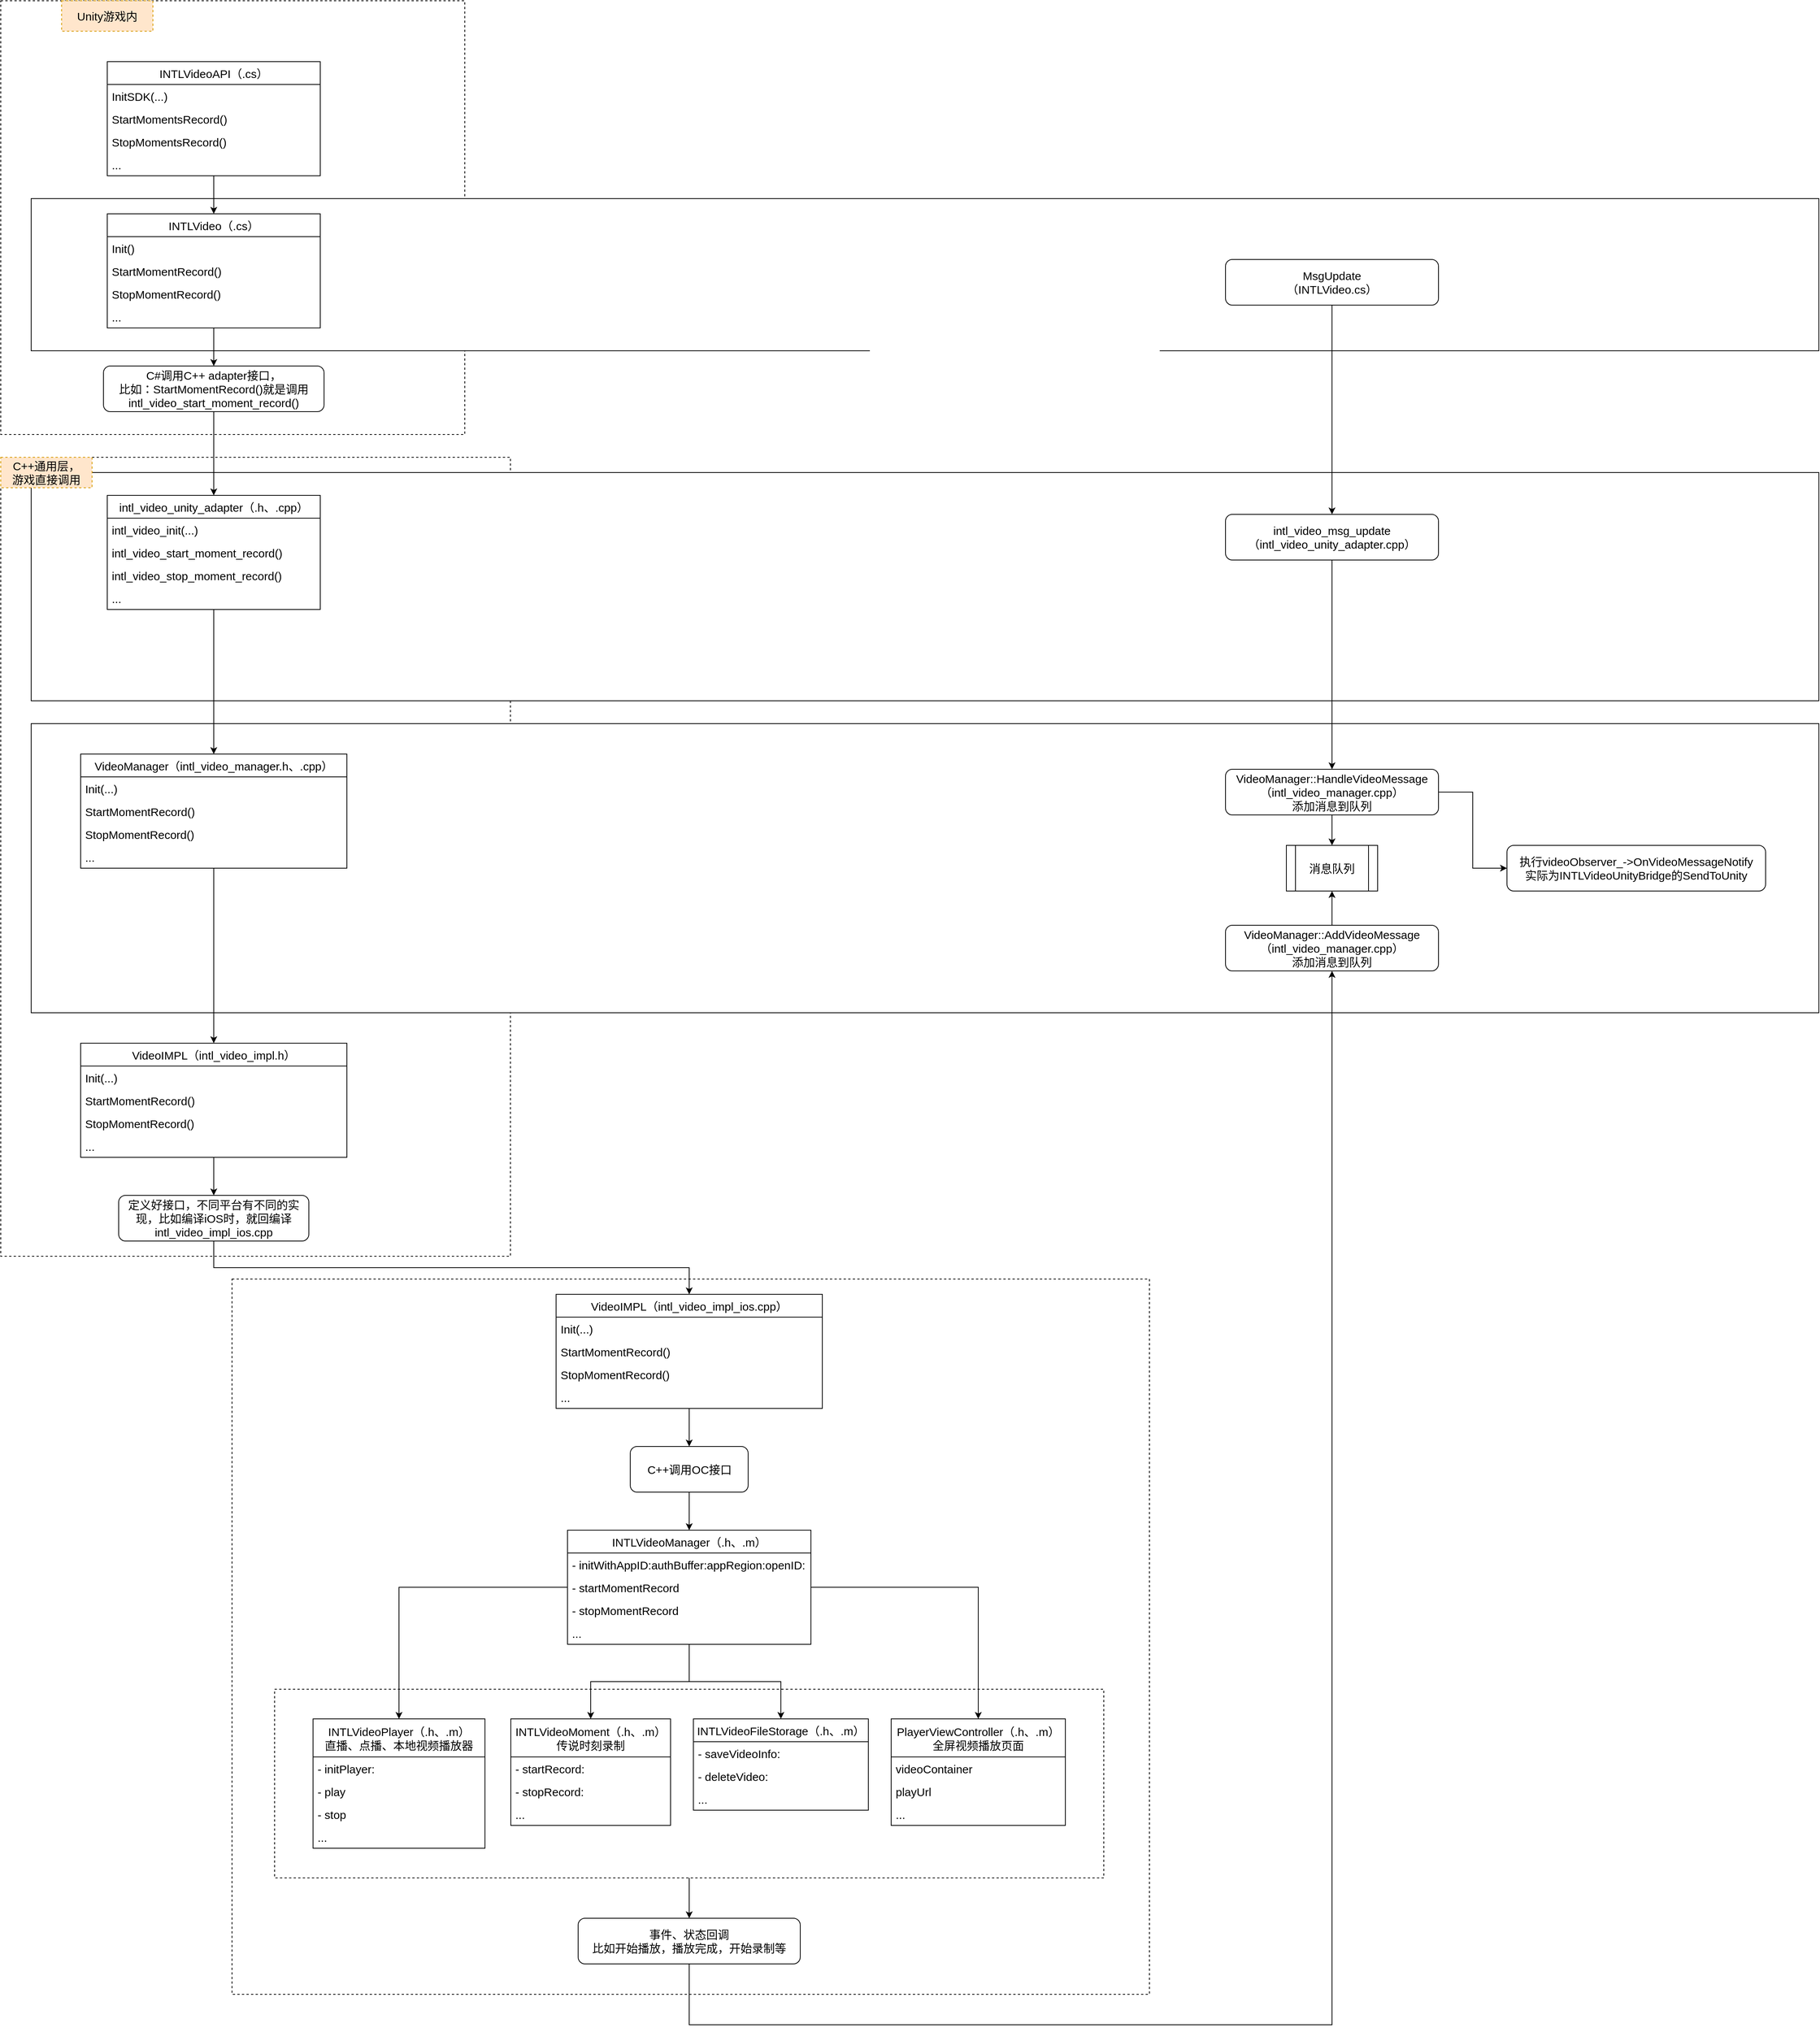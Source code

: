 <mxfile version="16.5.3" type="github">
  <diagram id="pVmP_ZlypJW5fgTROmLy" name="Page-1">
    <mxGraphModel dx="2415" dy="2679" grid="1" gridSize="10" guides="1" tooltips="1" connect="1" arrows="1" fold="1" page="1" pageScale="1" pageWidth="827" pageHeight="1169" math="0" shadow="0">
      <root>
        <mxCell id="0" />
        <mxCell id="1" parent="0" />
        <mxCell id="JUx5jzB8KOMg5DZ55unH-3" value="" style="rounded=0;whiteSpace=wrap;html=1;dashed=1;" vertex="1" parent="1">
          <mxGeometry x="-10" y="-90" width="610" height="570" as="geometry" />
        </mxCell>
        <mxCell id="JUx5jzB8KOMg5DZ55unH-21" value="" style="rounded=0;whiteSpace=wrap;html=1;fontSize=15;" vertex="1" parent="1">
          <mxGeometry x="30" y="170" width="2350" height="200" as="geometry" />
        </mxCell>
        <mxCell id="JUx5jzB8KOMg5DZ55unH-5" value="" style="rounded=0;whiteSpace=wrap;html=1;dashed=1;fontSize=15;" vertex="1" parent="1">
          <mxGeometry x="-10" y="510" width="670" height="1050" as="geometry" />
        </mxCell>
        <mxCell id="JUx5jzB8KOMg5DZ55unH-19" value="" style="rounded=0;whiteSpace=wrap;html=1;fontSize=15;" vertex="1" parent="1">
          <mxGeometry x="30" y="530" width="2350" height="300" as="geometry" />
        </mxCell>
        <mxCell id="JUx5jzB8KOMg5DZ55unH-17" value="" style="rounded=0;whiteSpace=wrap;html=1;fontSize=15;" vertex="1" parent="1">
          <mxGeometry x="30" y="860" width="2350" height="380" as="geometry" />
        </mxCell>
        <mxCell id="JUx5jzB8KOMg5DZ55unH-7" value="" style="rounded=0;whiteSpace=wrap;html=1;dashed=1;fontSize=15;" vertex="1" parent="1">
          <mxGeometry x="294" y="1590" width="1206" height="940" as="geometry" />
        </mxCell>
        <mxCell id="JUx5jzB8KOMg5DZ55unH-2" style="edgeStyle=orthogonalEdgeStyle;rounded=0;orthogonalLoop=1;jettySize=auto;html=1;exitX=0.5;exitY=1;exitDx=0;exitDy=0;entryX=0.5;entryY=0;entryDx=0;entryDy=0;" edge="1" parent="1" source="JUx5jzB8KOMg5DZ55unH-1" target="YaLD1JXw7uaXsb9LfMqk-112">
          <mxGeometry relative="1" as="geometry" />
        </mxCell>
        <mxCell id="JUx5jzB8KOMg5DZ55unH-1" value="" style="rounded=0;whiteSpace=wrap;html=1;dashed=1;" vertex="1" parent="1">
          <mxGeometry x="350" y="2129" width="1090" height="248" as="geometry" />
        </mxCell>
        <mxCell id="YaLD1JXw7uaXsb9LfMqk-14" value="" style="edgeStyle=orthogonalEdgeStyle;rounded=0;orthogonalLoop=1;jettySize=auto;html=1;fontSize=15;" parent="1" source="YaLD1JXw7uaXsb9LfMqk-4" target="YaLD1JXw7uaXsb9LfMqk-9" edge="1">
          <mxGeometry relative="1" as="geometry" />
        </mxCell>
        <mxCell id="YaLD1JXw7uaXsb9LfMqk-4" value="INTLVideoAPI（.cs）" style="swimlane;fontStyle=0;childLayout=stackLayout;horizontal=1;startSize=30;horizontalStack=0;resizeParent=1;resizeParentMax=0;resizeLast=0;collapsible=1;marginBottom=0;fontSize=15;" parent="1" vertex="1">
          <mxGeometry x="130" y="-10" width="280" height="150" as="geometry" />
        </mxCell>
        <mxCell id="YaLD1JXw7uaXsb9LfMqk-5" value="InitSDK(...)" style="text;strokeColor=none;fillColor=none;align=left;verticalAlign=middle;spacingLeft=4;spacingRight=4;overflow=hidden;points=[[0,0.5],[1,0.5]];portConstraint=eastwest;rotatable=0;fontSize=15;" parent="YaLD1JXw7uaXsb9LfMqk-4" vertex="1">
          <mxGeometry y="30" width="280" height="30" as="geometry" />
        </mxCell>
        <mxCell id="YaLD1JXw7uaXsb9LfMqk-6" value="StartMomentsRecord()" style="text;strokeColor=none;fillColor=none;align=left;verticalAlign=middle;spacingLeft=4;spacingRight=4;overflow=hidden;points=[[0,0.5],[1,0.5]];portConstraint=eastwest;rotatable=0;fontSize=15;" parent="YaLD1JXw7uaXsb9LfMqk-4" vertex="1">
          <mxGeometry y="60" width="280" height="30" as="geometry" />
        </mxCell>
        <mxCell id="YaLD1JXw7uaXsb9LfMqk-7" value="StopMomentsRecord()" style="text;strokeColor=none;fillColor=none;align=left;verticalAlign=middle;spacingLeft=4;spacingRight=4;overflow=hidden;points=[[0,0.5],[1,0.5]];portConstraint=eastwest;rotatable=0;fontSize=15;" parent="YaLD1JXw7uaXsb9LfMqk-4" vertex="1">
          <mxGeometry y="90" width="280" height="30" as="geometry" />
        </mxCell>
        <mxCell id="YaLD1JXw7uaXsb9LfMqk-8" value="..." style="text;strokeColor=none;fillColor=none;align=left;verticalAlign=middle;spacingLeft=4;spacingRight=4;overflow=hidden;points=[[0,0.5],[1,0.5]];portConstraint=eastwest;rotatable=0;fontSize=15;" parent="YaLD1JXw7uaXsb9LfMqk-4" vertex="1">
          <mxGeometry y="120" width="280" height="30" as="geometry" />
        </mxCell>
        <mxCell id="YaLD1JXw7uaXsb9LfMqk-25" value="" style="edgeStyle=orthogonalEdgeStyle;rounded=0;orthogonalLoop=1;jettySize=auto;html=1;fontSize=15;" parent="1" source="YaLD1JXw7uaXsb9LfMqk-9" target="YaLD1JXw7uaXsb9LfMqk-24" edge="1">
          <mxGeometry relative="1" as="geometry" />
        </mxCell>
        <mxCell id="YaLD1JXw7uaXsb9LfMqk-9" value="INTLVideo（.cs）" style="swimlane;fontStyle=0;childLayout=stackLayout;horizontal=1;startSize=30;horizontalStack=0;resizeParent=1;resizeParentMax=0;resizeLast=0;collapsible=1;marginBottom=0;fontSize=15;" parent="1" vertex="1">
          <mxGeometry x="130" y="190" width="280" height="150" as="geometry" />
        </mxCell>
        <mxCell id="YaLD1JXw7uaXsb9LfMqk-10" value="Init()" style="text;strokeColor=none;fillColor=none;align=left;verticalAlign=middle;spacingLeft=4;spacingRight=4;overflow=hidden;points=[[0,0.5],[1,0.5]];portConstraint=eastwest;rotatable=0;fontSize=15;" parent="YaLD1JXw7uaXsb9LfMqk-9" vertex="1">
          <mxGeometry y="30" width="280" height="30" as="geometry" />
        </mxCell>
        <mxCell id="YaLD1JXw7uaXsb9LfMqk-11" value="StartMomentRecord()" style="text;strokeColor=none;fillColor=none;align=left;verticalAlign=middle;spacingLeft=4;spacingRight=4;overflow=hidden;points=[[0,0.5],[1,0.5]];portConstraint=eastwest;rotatable=0;fontSize=15;" parent="YaLD1JXw7uaXsb9LfMqk-9" vertex="1">
          <mxGeometry y="60" width="280" height="30" as="geometry" />
        </mxCell>
        <mxCell id="YaLD1JXw7uaXsb9LfMqk-12" value="StopMomentRecord()" style="text;strokeColor=none;fillColor=none;align=left;verticalAlign=middle;spacingLeft=4;spacingRight=4;overflow=hidden;points=[[0,0.5],[1,0.5]];portConstraint=eastwest;rotatable=0;fontSize=15;" parent="YaLD1JXw7uaXsb9LfMqk-9" vertex="1">
          <mxGeometry y="90" width="280" height="30" as="geometry" />
        </mxCell>
        <mxCell id="YaLD1JXw7uaXsb9LfMqk-13" value="..." style="text;strokeColor=none;fillColor=none;align=left;verticalAlign=middle;spacingLeft=4;spacingRight=4;overflow=hidden;points=[[0,0.5],[1,0.5]];portConstraint=eastwest;rotatable=0;fontSize=15;" parent="YaLD1JXw7uaXsb9LfMqk-9" vertex="1">
          <mxGeometry y="120" width="280" height="30" as="geometry" />
        </mxCell>
        <mxCell id="YaLD1JXw7uaXsb9LfMqk-32" value="" style="edgeStyle=orthogonalEdgeStyle;rounded=0;orthogonalLoop=1;jettySize=auto;html=1;fontSize=15;entryX=0.5;entryY=0;entryDx=0;entryDy=0;" parent="1" source="YaLD1JXw7uaXsb9LfMqk-19" target="YaLD1JXw7uaXsb9LfMqk-27" edge="1">
          <mxGeometry relative="1" as="geometry" />
        </mxCell>
        <mxCell id="YaLD1JXw7uaXsb9LfMqk-19" value="intl_video_unity_adapter（.h、.cpp）" style="swimlane;fontStyle=0;childLayout=stackLayout;horizontal=1;startSize=30;horizontalStack=0;resizeParent=1;resizeParentMax=0;resizeLast=0;collapsible=1;marginBottom=0;fontSize=15;" parent="1" vertex="1">
          <mxGeometry x="130" y="560" width="280" height="150" as="geometry" />
        </mxCell>
        <mxCell id="YaLD1JXw7uaXsb9LfMqk-20" value="intl_video_init(...)" style="text;strokeColor=none;fillColor=none;align=left;verticalAlign=middle;spacingLeft=4;spacingRight=4;overflow=hidden;points=[[0,0.5],[1,0.5]];portConstraint=eastwest;rotatable=0;fontSize=15;" parent="YaLD1JXw7uaXsb9LfMqk-19" vertex="1">
          <mxGeometry y="30" width="280" height="30" as="geometry" />
        </mxCell>
        <mxCell id="YaLD1JXw7uaXsb9LfMqk-21" value="intl_video_start_moment_record()" style="text;strokeColor=none;fillColor=none;align=left;verticalAlign=middle;spacingLeft=4;spacingRight=4;overflow=hidden;points=[[0,0.5],[1,0.5]];portConstraint=eastwest;rotatable=0;fontSize=15;" parent="YaLD1JXw7uaXsb9LfMqk-19" vertex="1">
          <mxGeometry y="60" width="280" height="30" as="geometry" />
        </mxCell>
        <mxCell id="YaLD1JXw7uaXsb9LfMqk-22" value="intl_video_stop_moment_record()" style="text;strokeColor=none;fillColor=none;align=left;verticalAlign=middle;spacingLeft=4;spacingRight=4;overflow=hidden;points=[[0,0.5],[1,0.5]];portConstraint=eastwest;rotatable=0;fontSize=15;" parent="YaLD1JXw7uaXsb9LfMqk-19" vertex="1">
          <mxGeometry y="90" width="280" height="30" as="geometry" />
        </mxCell>
        <mxCell id="YaLD1JXw7uaXsb9LfMqk-23" value="..." style="text;strokeColor=none;fillColor=none;align=left;verticalAlign=middle;spacingLeft=4;spacingRight=4;overflow=hidden;points=[[0,0.5],[1,0.5]];portConstraint=eastwest;rotatable=0;fontSize=15;" parent="YaLD1JXw7uaXsb9LfMqk-19" vertex="1">
          <mxGeometry y="120" width="280" height="30" as="geometry" />
        </mxCell>
        <mxCell id="YaLD1JXw7uaXsb9LfMqk-26" style="edgeStyle=orthogonalEdgeStyle;rounded=0;orthogonalLoop=1;jettySize=auto;html=1;exitX=0.5;exitY=1;exitDx=0;exitDy=0;entryX=0.5;entryY=0;entryDx=0;entryDy=0;fontSize=15;" parent="1" source="YaLD1JXw7uaXsb9LfMqk-24" target="YaLD1JXw7uaXsb9LfMqk-19" edge="1">
          <mxGeometry relative="1" as="geometry" />
        </mxCell>
        <mxCell id="YaLD1JXw7uaXsb9LfMqk-24" value="&lt;span&gt;C#调用C++ adapter接口，&lt;/span&gt;&lt;br&gt;&lt;span&gt;比如：&lt;/span&gt;&lt;span style=&quot;text-align: left&quot;&gt;StartMomentRecord()就是调用&lt;/span&gt;&lt;span&gt;&lt;br&gt;intl_video_start_moment_record()&lt;/span&gt;" style="rounded=1;whiteSpace=wrap;html=1;fontSize=15;" parent="1" vertex="1">
          <mxGeometry x="125" y="390" width="290" height="60" as="geometry" />
        </mxCell>
        <mxCell id="YaLD1JXw7uaXsb9LfMqk-43" value="" style="edgeStyle=orthogonalEdgeStyle;rounded=0;orthogonalLoop=1;jettySize=auto;html=1;fontSize=15;entryX=0.5;entryY=0;entryDx=0;entryDy=0;" parent="1" source="YaLD1JXw7uaXsb9LfMqk-27" target="YaLD1JXw7uaXsb9LfMqk-33" edge="1">
          <mxGeometry relative="1" as="geometry" />
        </mxCell>
        <mxCell id="YaLD1JXw7uaXsb9LfMqk-27" value="VideoManager（intl_video_manager.h、.cpp）" style="swimlane;fontStyle=0;childLayout=stackLayout;horizontal=1;startSize=30;horizontalStack=0;resizeParent=1;resizeParentMax=0;resizeLast=0;collapsible=1;marginBottom=0;fontSize=15;" parent="1" vertex="1">
          <mxGeometry x="95" y="900" width="350" height="150" as="geometry" />
        </mxCell>
        <mxCell id="YaLD1JXw7uaXsb9LfMqk-28" value="Init(...)" style="text;strokeColor=none;fillColor=none;align=left;verticalAlign=middle;spacingLeft=4;spacingRight=4;overflow=hidden;points=[[0,0.5],[1,0.5]];portConstraint=eastwest;rotatable=0;fontSize=15;" parent="YaLD1JXw7uaXsb9LfMqk-27" vertex="1">
          <mxGeometry y="30" width="350" height="30" as="geometry" />
        </mxCell>
        <mxCell id="YaLD1JXw7uaXsb9LfMqk-29" value="StartMomentRecord()" style="text;strokeColor=none;fillColor=none;align=left;verticalAlign=middle;spacingLeft=4;spacingRight=4;overflow=hidden;points=[[0,0.5],[1,0.5]];portConstraint=eastwest;rotatable=0;fontSize=15;" parent="YaLD1JXw7uaXsb9LfMqk-27" vertex="1">
          <mxGeometry y="60" width="350" height="30" as="geometry" />
        </mxCell>
        <mxCell id="YaLD1JXw7uaXsb9LfMqk-30" value="StopMomentRecord()" style="text;strokeColor=none;fillColor=none;align=left;verticalAlign=middle;spacingLeft=4;spacingRight=4;overflow=hidden;points=[[0,0.5],[1,0.5]];portConstraint=eastwest;rotatable=0;fontSize=15;" parent="YaLD1JXw7uaXsb9LfMqk-27" vertex="1">
          <mxGeometry y="90" width="350" height="30" as="geometry" />
        </mxCell>
        <mxCell id="YaLD1JXw7uaXsb9LfMqk-31" value="..." style="text;strokeColor=none;fillColor=none;align=left;verticalAlign=middle;spacingLeft=4;spacingRight=4;overflow=hidden;points=[[0,0.5],[1,0.5]];portConstraint=eastwest;rotatable=0;fontSize=15;" parent="YaLD1JXw7uaXsb9LfMqk-27" vertex="1">
          <mxGeometry y="120" width="350" height="30" as="geometry" />
        </mxCell>
        <mxCell id="YaLD1JXw7uaXsb9LfMqk-42" value="" style="edgeStyle=orthogonalEdgeStyle;rounded=0;orthogonalLoop=1;jettySize=auto;html=1;fontSize=15;" parent="1" source="YaLD1JXw7uaXsb9LfMqk-33" target="YaLD1JXw7uaXsb9LfMqk-41" edge="1">
          <mxGeometry relative="1" as="geometry" />
        </mxCell>
        <mxCell id="YaLD1JXw7uaXsb9LfMqk-33" value="VideoIMPL（intl_video_impl.h）" style="swimlane;fontStyle=0;childLayout=stackLayout;horizontal=1;startSize=30;horizontalStack=0;resizeParent=1;resizeParentMax=0;resizeLast=0;collapsible=1;marginBottom=0;fontSize=15;" parent="1" vertex="1">
          <mxGeometry x="95" y="1280" width="350" height="150" as="geometry" />
        </mxCell>
        <mxCell id="YaLD1JXw7uaXsb9LfMqk-34" value="Init(...)" style="text;strokeColor=none;fillColor=none;align=left;verticalAlign=middle;spacingLeft=4;spacingRight=4;overflow=hidden;points=[[0,0.5],[1,0.5]];portConstraint=eastwest;rotatable=0;fontSize=15;" parent="YaLD1JXw7uaXsb9LfMqk-33" vertex="1">
          <mxGeometry y="30" width="350" height="30" as="geometry" />
        </mxCell>
        <mxCell id="YaLD1JXw7uaXsb9LfMqk-35" value="StartMomentRecord()" style="text;strokeColor=none;fillColor=none;align=left;verticalAlign=middle;spacingLeft=4;spacingRight=4;overflow=hidden;points=[[0,0.5],[1,0.5]];portConstraint=eastwest;rotatable=0;fontSize=15;" parent="YaLD1JXw7uaXsb9LfMqk-33" vertex="1">
          <mxGeometry y="60" width="350" height="30" as="geometry" />
        </mxCell>
        <mxCell id="YaLD1JXw7uaXsb9LfMqk-36" value="StopMomentRecord()" style="text;strokeColor=none;fillColor=none;align=left;verticalAlign=middle;spacingLeft=4;spacingRight=4;overflow=hidden;points=[[0,0.5],[1,0.5]];portConstraint=eastwest;rotatable=0;fontSize=15;" parent="YaLD1JXw7uaXsb9LfMqk-33" vertex="1">
          <mxGeometry y="90" width="350" height="30" as="geometry" />
        </mxCell>
        <mxCell id="YaLD1JXw7uaXsb9LfMqk-37" value="..." style="text;strokeColor=none;fillColor=none;align=left;verticalAlign=middle;spacingLeft=4;spacingRight=4;overflow=hidden;points=[[0,0.5],[1,0.5]];portConstraint=eastwest;rotatable=0;fontSize=15;" parent="YaLD1JXw7uaXsb9LfMqk-33" vertex="1">
          <mxGeometry y="120" width="350" height="30" as="geometry" />
        </mxCell>
        <mxCell id="YaLD1JXw7uaXsb9LfMqk-54" style="edgeStyle=orthogonalEdgeStyle;rounded=0;orthogonalLoop=1;jettySize=auto;html=1;exitX=0.5;exitY=1;exitDx=0;exitDy=0;entryX=0.5;entryY=0;entryDx=0;entryDy=0;fontSize=15;" parent="1" source="YaLD1JXw7uaXsb9LfMqk-41" target="YaLD1JXw7uaXsb9LfMqk-49" edge="1">
          <mxGeometry relative="1" as="geometry" />
        </mxCell>
        <mxCell id="YaLD1JXw7uaXsb9LfMqk-41" value="&lt;span&gt;定义好接口，不同平台有不同的实现，比如编译iOS时，就回编译intl_video_impl_ios.cpp&lt;/span&gt;" style="rounded=1;whiteSpace=wrap;html=1;fontSize=15;fontStyle=0;startSize=30;" parent="1" vertex="1">
          <mxGeometry x="145" y="1480" width="250" height="60" as="geometry" />
        </mxCell>
        <mxCell id="YaLD1JXw7uaXsb9LfMqk-56" value="" style="edgeStyle=orthogonalEdgeStyle;rounded=0;orthogonalLoop=1;jettySize=auto;html=1;fontSize=15;" parent="1" source="YaLD1JXw7uaXsb9LfMqk-49" target="YaLD1JXw7uaXsb9LfMqk-55" edge="1">
          <mxGeometry relative="1" as="geometry" />
        </mxCell>
        <mxCell id="YaLD1JXw7uaXsb9LfMqk-49" value="VideoIMPL（intl_video_impl_ios.cpp）" style="swimlane;fontStyle=0;childLayout=stackLayout;horizontal=1;startSize=30;horizontalStack=0;resizeParent=1;resizeParentMax=0;resizeLast=0;collapsible=1;marginBottom=0;fontSize=15;" parent="1" vertex="1">
          <mxGeometry x="720" y="1610" width="350" height="150" as="geometry" />
        </mxCell>
        <mxCell id="YaLD1JXw7uaXsb9LfMqk-50" value="Init(...)" style="text;strokeColor=none;fillColor=none;align=left;verticalAlign=middle;spacingLeft=4;spacingRight=4;overflow=hidden;points=[[0,0.5],[1,0.5]];portConstraint=eastwest;rotatable=0;fontSize=15;" parent="YaLD1JXw7uaXsb9LfMqk-49" vertex="1">
          <mxGeometry y="30" width="350" height="30" as="geometry" />
        </mxCell>
        <mxCell id="YaLD1JXw7uaXsb9LfMqk-51" value="StartMomentRecord()" style="text;strokeColor=none;fillColor=none;align=left;verticalAlign=middle;spacingLeft=4;spacingRight=4;overflow=hidden;points=[[0,0.5],[1,0.5]];portConstraint=eastwest;rotatable=0;fontSize=15;" parent="YaLD1JXw7uaXsb9LfMqk-49" vertex="1">
          <mxGeometry y="60" width="350" height="30" as="geometry" />
        </mxCell>
        <mxCell id="YaLD1JXw7uaXsb9LfMqk-52" value="StopMomentRecord()" style="text;strokeColor=none;fillColor=none;align=left;verticalAlign=middle;spacingLeft=4;spacingRight=4;overflow=hidden;points=[[0,0.5],[1,0.5]];portConstraint=eastwest;rotatable=0;fontSize=15;" parent="YaLD1JXw7uaXsb9LfMqk-49" vertex="1">
          <mxGeometry y="90" width="350" height="30" as="geometry" />
        </mxCell>
        <mxCell id="YaLD1JXw7uaXsb9LfMqk-53" value="..." style="text;strokeColor=none;fillColor=none;align=left;verticalAlign=middle;spacingLeft=4;spacingRight=4;overflow=hidden;points=[[0,0.5],[1,0.5]];portConstraint=eastwest;rotatable=0;fontSize=15;" parent="YaLD1JXw7uaXsb9LfMqk-49" vertex="1">
          <mxGeometry y="120" width="350" height="30" as="geometry" />
        </mxCell>
        <mxCell id="YaLD1JXw7uaXsb9LfMqk-62" value="" style="edgeStyle=orthogonalEdgeStyle;rounded=0;orthogonalLoop=1;jettySize=auto;html=1;fontSize=15;entryX=0.5;entryY=0;entryDx=0;entryDy=0;" parent="1" source="YaLD1JXw7uaXsb9LfMqk-55" target="YaLD1JXw7uaXsb9LfMqk-57" edge="1">
          <mxGeometry relative="1" as="geometry" />
        </mxCell>
        <mxCell id="YaLD1JXw7uaXsb9LfMqk-55" value="C++调用OC接口" style="rounded=1;whiteSpace=wrap;html=1;fontSize=15;fontStyle=0;startSize=30;" parent="1" vertex="1">
          <mxGeometry x="817.5" y="1810" width="155" height="60" as="geometry" />
        </mxCell>
        <mxCell id="YaLD1JXw7uaXsb9LfMqk-68" value="" style="edgeStyle=orthogonalEdgeStyle;rounded=0;orthogonalLoop=1;jettySize=auto;html=1;fontSize=15;" parent="1" source="YaLD1JXw7uaXsb9LfMqk-57" target="YaLD1JXw7uaXsb9LfMqk-63" edge="1">
          <mxGeometry relative="1" as="geometry" />
        </mxCell>
        <mxCell id="YaLD1JXw7uaXsb9LfMqk-74" value="" style="edgeStyle=orthogonalEdgeStyle;rounded=0;orthogonalLoop=1;jettySize=auto;html=1;fontSize=15;entryX=0.5;entryY=0;entryDx=0;entryDy=0;" parent="1" source="YaLD1JXw7uaXsb9LfMqk-57" target="YaLD1JXw7uaXsb9LfMqk-69" edge="1">
          <mxGeometry relative="1" as="geometry">
            <mxPoint x="770" y="2150" as="targetPoint" />
          </mxGeometry>
        </mxCell>
        <mxCell id="YaLD1JXw7uaXsb9LfMqk-86" value="" style="edgeStyle=orthogonalEdgeStyle;rounded=0;orthogonalLoop=1;jettySize=auto;html=1;fontSize=15;" parent="1" source="YaLD1JXw7uaXsb9LfMqk-57" target="YaLD1JXw7uaXsb9LfMqk-81" edge="1">
          <mxGeometry relative="1" as="geometry" />
        </mxCell>
        <mxCell id="YaLD1JXw7uaXsb9LfMqk-111" value="" style="edgeStyle=orthogonalEdgeStyle;rounded=0;orthogonalLoop=1;jettySize=auto;html=1;fontSize=15;" parent="1" source="YaLD1JXw7uaXsb9LfMqk-57" target="YaLD1JXw7uaXsb9LfMqk-106" edge="1">
          <mxGeometry relative="1" as="geometry" />
        </mxCell>
        <mxCell id="YaLD1JXw7uaXsb9LfMqk-57" value="INTLVideoManager（.h、.m）" style="swimlane;fontStyle=0;childLayout=stackLayout;horizontal=1;startSize=30;horizontalStack=0;resizeParent=1;resizeParentMax=0;resizeLast=0;collapsible=1;marginBottom=0;fontSize=15;" parent="1" vertex="1">
          <mxGeometry x="735" y="1920" width="320" height="150" as="geometry" />
        </mxCell>
        <mxCell id="YaLD1JXw7uaXsb9LfMqk-58" value="- initWithAppID:authBuffer:appRegion:openID:" style="text;strokeColor=none;fillColor=none;align=left;verticalAlign=middle;spacingLeft=4;spacingRight=4;overflow=hidden;points=[[0,0.5],[1,0.5]];portConstraint=eastwest;rotatable=0;fontSize=15;" parent="YaLD1JXw7uaXsb9LfMqk-57" vertex="1">
          <mxGeometry y="30" width="320" height="30" as="geometry" />
        </mxCell>
        <mxCell id="YaLD1JXw7uaXsb9LfMqk-59" value="- startMomentRecord" style="text;strokeColor=none;fillColor=none;align=left;verticalAlign=middle;spacingLeft=4;spacingRight=4;overflow=hidden;points=[[0,0.5],[1,0.5]];portConstraint=eastwest;rotatable=0;fontSize=15;" parent="YaLD1JXw7uaXsb9LfMqk-57" vertex="1">
          <mxGeometry y="60" width="320" height="30" as="geometry" />
        </mxCell>
        <mxCell id="YaLD1JXw7uaXsb9LfMqk-60" value="- stopMomentRecord" style="text;strokeColor=none;fillColor=none;align=left;verticalAlign=middle;spacingLeft=4;spacingRight=4;overflow=hidden;points=[[0,0.5],[1,0.5]];portConstraint=eastwest;rotatable=0;fontSize=15;" parent="YaLD1JXw7uaXsb9LfMqk-57" vertex="1">
          <mxGeometry y="90" width="320" height="30" as="geometry" />
        </mxCell>
        <mxCell id="YaLD1JXw7uaXsb9LfMqk-61" value="..." style="text;strokeColor=none;fillColor=none;align=left;verticalAlign=middle;spacingLeft=4;spacingRight=4;overflow=hidden;points=[[0,0.5],[1,0.5]];portConstraint=eastwest;rotatable=0;fontSize=15;" parent="YaLD1JXw7uaXsb9LfMqk-57" vertex="1">
          <mxGeometry y="120" width="320" height="30" as="geometry" />
        </mxCell>
        <mxCell id="YaLD1JXw7uaXsb9LfMqk-63" value="INTLVideoPlayer（.h、.m）&#xa;直播、点播、本地视频播放器" style="swimlane;fontStyle=0;childLayout=stackLayout;horizontal=1;startSize=50;horizontalStack=0;resizeParent=1;resizeParentMax=0;resizeLast=0;collapsible=1;marginBottom=0;fontSize=15;" parent="1" vertex="1">
          <mxGeometry x="400.5" y="2168" width="226" height="170" as="geometry" />
        </mxCell>
        <mxCell id="YaLD1JXw7uaXsb9LfMqk-64" value="- initPlayer:" style="text;strokeColor=none;fillColor=none;align=left;verticalAlign=middle;spacingLeft=4;spacingRight=4;overflow=hidden;points=[[0,0.5],[1,0.5]];portConstraint=eastwest;rotatable=0;fontSize=15;" parent="YaLD1JXw7uaXsb9LfMqk-63" vertex="1">
          <mxGeometry y="50" width="226" height="30" as="geometry" />
        </mxCell>
        <mxCell id="YaLD1JXw7uaXsb9LfMqk-65" value="- play" style="text;strokeColor=none;fillColor=none;align=left;verticalAlign=middle;spacingLeft=4;spacingRight=4;overflow=hidden;points=[[0,0.5],[1,0.5]];portConstraint=eastwest;rotatable=0;fontSize=15;" parent="YaLD1JXw7uaXsb9LfMqk-63" vertex="1">
          <mxGeometry y="80" width="226" height="30" as="geometry" />
        </mxCell>
        <mxCell id="YaLD1JXw7uaXsb9LfMqk-66" value="- stop" style="text;strokeColor=none;fillColor=none;align=left;verticalAlign=middle;spacingLeft=4;spacingRight=4;overflow=hidden;points=[[0,0.5],[1,0.5]];portConstraint=eastwest;rotatable=0;fontSize=15;" parent="YaLD1JXw7uaXsb9LfMqk-63" vertex="1">
          <mxGeometry y="110" width="226" height="30" as="geometry" />
        </mxCell>
        <mxCell id="YaLD1JXw7uaXsb9LfMqk-67" value="..." style="text;strokeColor=none;fillColor=none;align=left;verticalAlign=middle;spacingLeft=4;spacingRight=4;overflow=hidden;points=[[0,0.5],[1,0.5]];portConstraint=eastwest;rotatable=0;fontSize=15;" parent="YaLD1JXw7uaXsb9LfMqk-63" vertex="1">
          <mxGeometry y="140" width="226" height="30" as="geometry" />
        </mxCell>
        <mxCell id="YaLD1JXw7uaXsb9LfMqk-69" value="INTLVideoMoment（.h、.m）&#xa;传说时刻录制" style="swimlane;fontStyle=0;childLayout=stackLayout;horizontal=1;startSize=50;horizontalStack=0;resizeParent=1;resizeParentMax=0;resizeLast=0;collapsible=1;marginBottom=0;fontSize=15;" parent="1" vertex="1">
          <mxGeometry x="660.5" y="2168" width="210" height="140" as="geometry" />
        </mxCell>
        <mxCell id="YaLD1JXw7uaXsb9LfMqk-71" value="- startRecord:" style="text;strokeColor=none;fillColor=none;align=left;verticalAlign=middle;spacingLeft=4;spacingRight=4;overflow=hidden;points=[[0,0.5],[1,0.5]];portConstraint=eastwest;rotatable=0;fontSize=15;" parent="YaLD1JXw7uaXsb9LfMqk-69" vertex="1">
          <mxGeometry y="50" width="210" height="30" as="geometry" />
        </mxCell>
        <mxCell id="YaLD1JXw7uaXsb9LfMqk-72" value="- stopRecord:" style="text;strokeColor=none;fillColor=none;align=left;verticalAlign=middle;spacingLeft=4;spacingRight=4;overflow=hidden;points=[[0,0.5],[1,0.5]];portConstraint=eastwest;rotatable=0;fontSize=15;" parent="YaLD1JXw7uaXsb9LfMqk-69" vertex="1">
          <mxGeometry y="80" width="210" height="30" as="geometry" />
        </mxCell>
        <mxCell id="YaLD1JXw7uaXsb9LfMqk-73" value="..." style="text;strokeColor=none;fillColor=none;align=left;verticalAlign=middle;spacingLeft=4;spacingRight=4;overflow=hidden;points=[[0,0.5],[1,0.5]];portConstraint=eastwest;rotatable=0;fontSize=15;" parent="YaLD1JXw7uaXsb9LfMqk-69" vertex="1">
          <mxGeometry y="110" width="210" height="30" as="geometry" />
        </mxCell>
        <mxCell id="YaLD1JXw7uaXsb9LfMqk-81" value="PlayerViewController（.h、.m）&#xa;全屏视频播放页面" style="swimlane;fontStyle=0;childLayout=stackLayout;horizontal=1;startSize=50;horizontalStack=0;resizeParent=1;resizeParentMax=0;resizeLast=0;collapsible=1;marginBottom=0;fontSize=15;" parent="1" vertex="1">
          <mxGeometry x="1160.5" y="2168" width="229" height="140" as="geometry" />
        </mxCell>
        <mxCell id="YaLD1JXw7uaXsb9LfMqk-83" value="videoContainer" style="text;strokeColor=none;fillColor=none;align=left;verticalAlign=middle;spacingLeft=4;spacingRight=4;overflow=hidden;points=[[0,0.5],[1,0.5]];portConstraint=eastwest;rotatable=0;fontSize=15;" parent="YaLD1JXw7uaXsb9LfMqk-81" vertex="1">
          <mxGeometry y="50" width="229" height="30" as="geometry" />
        </mxCell>
        <mxCell id="YaLD1JXw7uaXsb9LfMqk-84" value="playUrl" style="text;strokeColor=none;fillColor=none;align=left;verticalAlign=middle;spacingLeft=4;spacingRight=4;overflow=hidden;points=[[0,0.5],[1,0.5]];portConstraint=eastwest;rotatable=0;fontSize=15;" parent="YaLD1JXw7uaXsb9LfMqk-81" vertex="1">
          <mxGeometry y="80" width="229" height="30" as="geometry" />
        </mxCell>
        <mxCell id="YaLD1JXw7uaXsb9LfMqk-85" value="..." style="text;strokeColor=none;fillColor=none;align=left;verticalAlign=middle;spacingLeft=4;spacingRight=4;overflow=hidden;points=[[0,0.5],[1,0.5]];portConstraint=eastwest;rotatable=0;fontSize=15;" parent="YaLD1JXw7uaXsb9LfMqk-81" vertex="1">
          <mxGeometry y="110" width="229" height="30" as="geometry" />
        </mxCell>
        <mxCell id="YaLD1JXw7uaXsb9LfMqk-106" value="INTLVideoFileStorage（.h、.m）" style="swimlane;fontStyle=0;childLayout=stackLayout;horizontal=1;startSize=30;horizontalStack=0;resizeParent=1;resizeParentMax=0;resizeLast=0;collapsible=1;marginBottom=0;fontSize=15;" parent="1" vertex="1">
          <mxGeometry x="900.5" y="2168" width="230" height="120" as="geometry" />
        </mxCell>
        <mxCell id="YaLD1JXw7uaXsb9LfMqk-107" value="- saveVideoInfo:" style="text;strokeColor=none;fillColor=none;align=left;verticalAlign=middle;spacingLeft=4;spacingRight=4;overflow=hidden;points=[[0,0.5],[1,0.5]];portConstraint=eastwest;rotatable=0;fontSize=15;" parent="YaLD1JXw7uaXsb9LfMqk-106" vertex="1">
          <mxGeometry y="30" width="230" height="30" as="geometry" />
        </mxCell>
        <mxCell id="YaLD1JXw7uaXsb9LfMqk-108" value="- deleteVideo:" style="text;strokeColor=none;fillColor=none;align=left;verticalAlign=middle;spacingLeft=4;spacingRight=4;overflow=hidden;points=[[0,0.5],[1,0.5]];portConstraint=eastwest;rotatable=0;fontSize=15;" parent="YaLD1JXw7uaXsb9LfMqk-106" vertex="1">
          <mxGeometry y="60" width="230" height="30" as="geometry" />
        </mxCell>
        <mxCell id="YaLD1JXw7uaXsb9LfMqk-110" value="..." style="text;strokeColor=none;fillColor=none;align=left;verticalAlign=middle;spacingLeft=4;spacingRight=4;overflow=hidden;points=[[0,0.5],[1,0.5]];portConstraint=eastwest;rotatable=0;fontSize=15;" parent="YaLD1JXw7uaXsb9LfMqk-106" vertex="1">
          <mxGeometry y="90" width="230" height="30" as="geometry" />
        </mxCell>
        <mxCell id="JUx5jzB8KOMg5DZ55unH-9" style="edgeStyle=orthogonalEdgeStyle;rounded=0;orthogonalLoop=1;jettySize=auto;html=1;exitX=0.5;exitY=1;exitDx=0;exitDy=0;fontSize=15;entryX=0.5;entryY=1;entryDx=0;entryDy=0;" edge="1" parent="1" source="YaLD1JXw7uaXsb9LfMqk-112" target="JUx5jzB8KOMg5DZ55unH-8">
          <mxGeometry relative="1" as="geometry">
            <mxPoint x="1820" y="1500" as="targetPoint" />
            <Array as="points">
              <mxPoint x="895" y="2570" />
              <mxPoint x="1740" y="2570" />
              <mxPoint x="1740" y="1350" />
            </Array>
          </mxGeometry>
        </mxCell>
        <mxCell id="YaLD1JXw7uaXsb9LfMqk-112" value="事件、状态回调&lt;br&gt;比如开始播放，播放完成，开始录制等" style="rounded=1;whiteSpace=wrap;html=1;fontSize=15;" parent="1" vertex="1">
          <mxGeometry x="749" y="2430" width="292" height="60" as="geometry" />
        </mxCell>
        <mxCell id="JUx5jzB8KOMg5DZ55unH-4" value="Unity游戏内" style="text;html=1;strokeColor=#d79b00;fillColor=#ffe6cc;align=center;verticalAlign=middle;whiteSpace=wrap;rounded=0;dashed=1;fontSize=15;" vertex="1" parent="1">
          <mxGeometry x="70" y="-90" width="120" height="40" as="geometry" />
        </mxCell>
        <mxCell id="JUx5jzB8KOMg5DZ55unH-6" value="C++通用层，&lt;br&gt;游戏直接调用" style="text;html=1;strokeColor=#d79b00;fillColor=#ffe6cc;align=center;verticalAlign=middle;whiteSpace=wrap;rounded=0;dashed=1;fontSize=15;" vertex="1" parent="1">
          <mxGeometry x="-10" y="510" width="120" height="40" as="geometry" />
        </mxCell>
        <mxCell id="JUx5jzB8KOMg5DZ55unH-15" style="edgeStyle=orthogonalEdgeStyle;rounded=0;orthogonalLoop=1;jettySize=auto;html=1;exitX=0.5;exitY=0;exitDx=0;exitDy=0;entryX=0.5;entryY=1;entryDx=0;entryDy=0;fontSize=15;" edge="1" parent="1" source="JUx5jzB8KOMg5DZ55unH-8" target="JUx5jzB8KOMg5DZ55unH-14">
          <mxGeometry relative="1" as="geometry" />
        </mxCell>
        <mxCell id="JUx5jzB8KOMg5DZ55unH-8" value="VideoManager::AddVideoMessage&lt;br&gt;（intl_video_manager.cpp）&lt;br&gt;添加消息到队列" style="rounded=1;whiteSpace=wrap;html=1;fontSize=15;" vertex="1" parent="1">
          <mxGeometry x="1600" y="1125" width="280" height="60" as="geometry" />
        </mxCell>
        <mxCell id="JUx5jzB8KOMg5DZ55unH-13" style="edgeStyle=orthogonalEdgeStyle;rounded=0;orthogonalLoop=1;jettySize=auto;html=1;exitX=1;exitY=0.5;exitDx=0;exitDy=0;entryX=0;entryY=0.5;entryDx=0;entryDy=0;fontSize=15;" edge="1" parent="1" source="JUx5jzB8KOMg5DZ55unH-10" target="JUx5jzB8KOMg5DZ55unH-12">
          <mxGeometry relative="1" as="geometry" />
        </mxCell>
        <mxCell id="JUx5jzB8KOMg5DZ55unH-16" style="edgeStyle=orthogonalEdgeStyle;rounded=0;orthogonalLoop=1;jettySize=auto;html=1;exitX=0.5;exitY=1;exitDx=0;exitDy=0;entryX=0.5;entryY=0;entryDx=0;entryDy=0;fontSize=15;" edge="1" parent="1" source="JUx5jzB8KOMg5DZ55unH-10" target="JUx5jzB8KOMg5DZ55unH-14">
          <mxGeometry relative="1" as="geometry" />
        </mxCell>
        <mxCell id="JUx5jzB8KOMg5DZ55unH-10" value="VideoManager::HandleVideoMessage&lt;br&gt;（intl_video_manager.cpp）&lt;br&gt;添加消息到队列" style="rounded=1;whiteSpace=wrap;html=1;fontSize=15;" vertex="1" parent="1">
          <mxGeometry x="1600" y="920" width="280" height="60" as="geometry" />
        </mxCell>
        <mxCell id="JUx5jzB8KOMg5DZ55unH-12" value="执行videoObserver_-&amp;gt;OnVideoMessageNotify&lt;br&gt;实际为INTLVideoUnityBridge的SendToUnity" style="rounded=1;whiteSpace=wrap;html=1;fontSize=15;" vertex="1" parent="1">
          <mxGeometry x="1970" y="1020" width="340" height="60" as="geometry" />
        </mxCell>
        <mxCell id="JUx5jzB8KOMg5DZ55unH-14" value="消息队列" style="shape=process;whiteSpace=wrap;html=1;backgroundOutline=1;fontSize=15;" vertex="1" parent="1">
          <mxGeometry x="1680" y="1020" width="120" height="60" as="geometry" />
        </mxCell>
        <mxCell id="JUx5jzB8KOMg5DZ55unH-20" style="edgeStyle=orthogonalEdgeStyle;rounded=0;orthogonalLoop=1;jettySize=auto;html=1;exitX=0.5;exitY=1;exitDx=0;exitDy=0;entryX=0.5;entryY=0;entryDx=0;entryDy=0;fontSize=15;" edge="1" parent="1" source="JUx5jzB8KOMg5DZ55unH-18" target="JUx5jzB8KOMg5DZ55unH-10">
          <mxGeometry relative="1" as="geometry" />
        </mxCell>
        <mxCell id="JUx5jzB8KOMg5DZ55unH-18" value="intl_video_msg_update&lt;br&gt;（intl_video_unity_adapter.cpp）" style="rounded=1;whiteSpace=wrap;html=1;fontSize=15;" vertex="1" parent="1">
          <mxGeometry x="1600" y="585" width="280" height="60" as="geometry" />
        </mxCell>
        <mxCell id="JUx5jzB8KOMg5DZ55unH-23" style="edgeStyle=orthogonalEdgeStyle;rounded=0;orthogonalLoop=1;jettySize=auto;html=1;exitX=0.5;exitY=1;exitDx=0;exitDy=0;entryX=0.5;entryY=0;entryDx=0;entryDy=0;fontSize=15;" edge="1" parent="1" source="JUx5jzB8KOMg5DZ55unH-22" target="JUx5jzB8KOMg5DZ55unH-18">
          <mxGeometry relative="1" as="geometry" />
        </mxCell>
        <mxCell id="JUx5jzB8KOMg5DZ55unH-22" value="MsgUpdate&lt;br&gt;（INTLVideo.cs）" style="rounded=1;whiteSpace=wrap;html=1;fontSize=15;" vertex="1" parent="1">
          <mxGeometry x="1600" y="250" width="280" height="60" as="geometry" />
        </mxCell>
      </root>
    </mxGraphModel>
  </diagram>
</mxfile>
